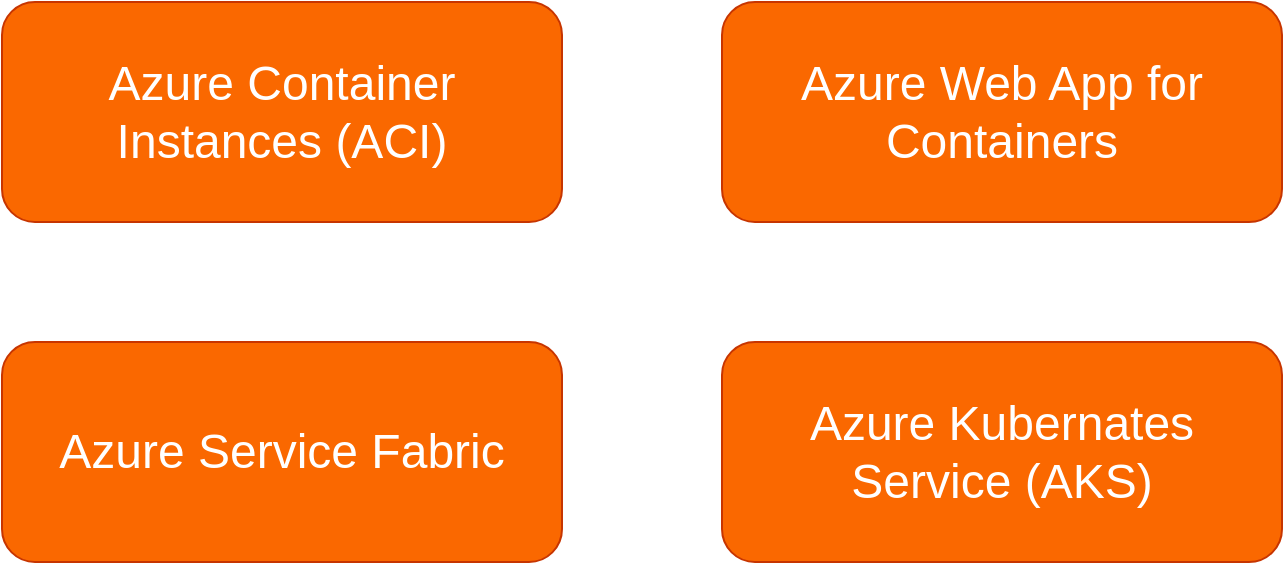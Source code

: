<mxfile version="13.3.9" type="device"><diagram id="64vT9c_LC2_6vv15W8C3" name="Page-1"><mxGraphModel dx="852" dy="494" grid="1" gridSize="10" guides="1" tooltips="1" connect="1" arrows="1" fold="1" page="1" pageScale="1" pageWidth="850" pageHeight="1100" math="0" shadow="0"><root><mxCell id="0"/><mxCell id="1" parent="0"/><mxCell id="XGZRvmWUJdPBRe2WOjMS-1" value="&lt;font style=&quot;font-size: 24px&quot;&gt;Azure Container Instances (ACI)&lt;/font&gt;" style="rounded=1;whiteSpace=wrap;html=1;fillColor=#fa6800;strokeColor=#C73500;fontColor=#ffffff;" vertex="1" parent="1"><mxGeometry x="130" y="140" width="280" height="110" as="geometry"/></mxCell><mxCell id="XGZRvmWUJdPBRe2WOjMS-2" value="&lt;font style=&quot;font-size: 24px&quot;&gt;Azure Web App for Containers&lt;/font&gt;" style="rounded=1;whiteSpace=wrap;html=1;fillColor=#fa6800;strokeColor=#C73500;fontColor=#ffffff;" vertex="1" parent="1"><mxGeometry x="490" y="140" width="280" height="110" as="geometry"/></mxCell><mxCell id="XGZRvmWUJdPBRe2WOjMS-4" value="&lt;font style=&quot;font-size: 24px&quot;&gt;Azure Service Fabric&lt;/font&gt;" style="rounded=1;whiteSpace=wrap;html=1;fillColor=#fa6800;strokeColor=#C73500;fontColor=#ffffff;" vertex="1" parent="1"><mxGeometry x="130" y="310" width="280" height="110" as="geometry"/></mxCell><mxCell id="XGZRvmWUJdPBRe2WOjMS-5" value="&lt;font style=&quot;font-size: 24px&quot;&gt;Azure Kubernates Service (AKS)&lt;/font&gt;" style="rounded=1;whiteSpace=wrap;html=1;fillColor=#fa6800;strokeColor=#C73500;fontColor=#ffffff;" vertex="1" parent="1"><mxGeometry x="490" y="310" width="280" height="110" as="geometry"/></mxCell></root></mxGraphModel></diagram></mxfile>